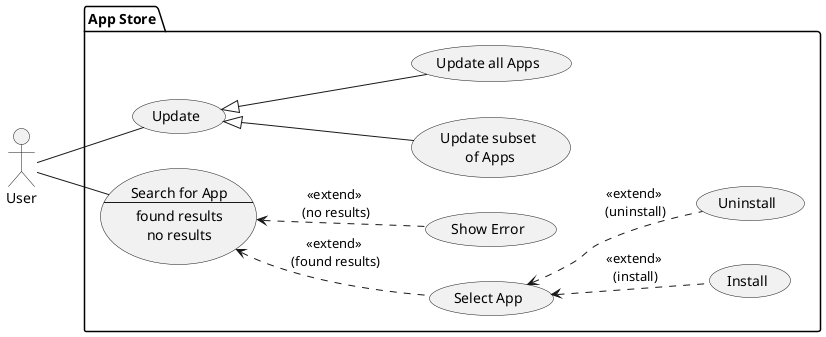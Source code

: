 @startuml

actor User as user

package "App Store" {
    left to right direction

    usecase install as "Install"
    usecase uninstall as "Uninstall"
    usecase update as "Update"
    usecase updateSubset as "Update subset\n of Apps"
    usecase updateAll as "Update all Apps"
    usecase findApp as "Search for App
    --
    found results
    no results
    "

    usecase "Select App" as selectApp
    usecase "Show Error" as showError

    user -- update
    user -- findApp

    update <|-- updateAll
    update <|-- updateSubset

    findApp <.. selectApp : "<<extend>>\n (found results)"
    findApp <.. showError : "<<extend>>\n (no results)"

    selectApp <.. install : "<<extend>>\n (install)"
    selectApp <.. uninstall : "<<extend>>\n (uninstall)"
}

@enduml